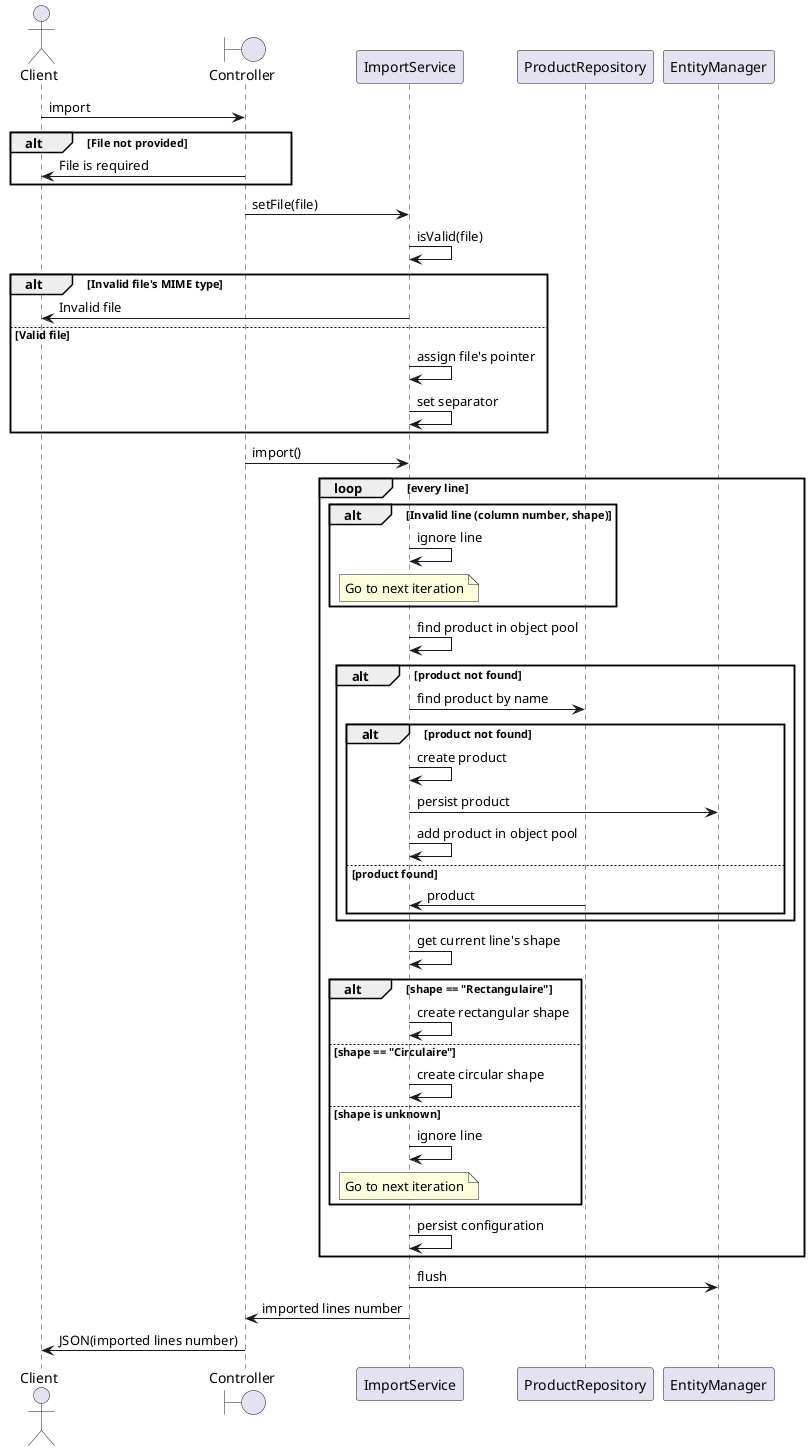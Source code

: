 @startuml FileImport
actor Client
boundary Controller
participant ImportService
participant ProductRepository
participant EntityManager

Client -> Controller : import
alt File not provided
  Controller -> Client : File is required
end

Controller -> ImportService : setFile(file)
ImportService -> ImportService : isValid(file)
alt Invalid file's MIME type
  ImportService -> Client : Invalid file
else Valid file
  ImportService -> ImportService : assign file's pointer
  ImportService -> ImportService : set separator
end

Controller -> ImportService : import()
loop every line
  alt Invalid line (column number, shape)
    ImportService -> ImportService : ignore line
    note over ImportService : Go to next iteration
  end
  ImportService -> ImportService : find product in object pool
  alt product not found
    ImportService -> ProductRepository : find product by name
    alt product not found
      ImportService -> ImportService : create product
      ImportService -> EntityManager : persist product
      ImportService -> ImportService : add product in object pool
    else product found
      ProductRepository -> ImportService : product
    end
  end

  ImportService -> ImportService : get current line's shape
  alt shape == "Rectangulaire"
    ImportService -> ImportService : create rectangular shape
  else shape == "Circulaire"
    ImportService -> ImportService : create circular shape
  else shape is unknown
    ImportService -> ImportService : ignore line
    note over ImportService : Go to next iteration
  end

  ImportService -> ImportService : persist configuration
end

ImportService -> EntityManager : flush
ImportService -> Controller : imported lines number
Controller -> Client : JSON(imported lines number)
@enduml